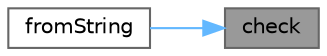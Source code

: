digraph "check"
{
 // INTERACTIVE_SVG=YES
 // LATEX_PDF_SIZE
  bgcolor="transparent";
  edge [fontname=Helvetica,fontsize=10,labelfontname=Helvetica,labelfontsize=10];
  node [fontname=Helvetica,fontsize=10,shape=box,height=0.2,width=0.4];
  rankdir="RL";
  Node1 [label="check",height=0.2,width=0.4,color="gray40", fillcolor="grey60", style="filled", fontcolor="black",tooltip="Perform validation."];
  Node1 -> Node2 [dir="back",color="steelblue1",style="solid"];
  Node2 [label="fromString",height=0.2,width=0.4,color="grey40", fillcolor="white", style="filled",URL="$classore_1_1data_1_1_atm_strike.html#a69e12247970d255a564e79e01de3bb69",tooltip=" "];
}
